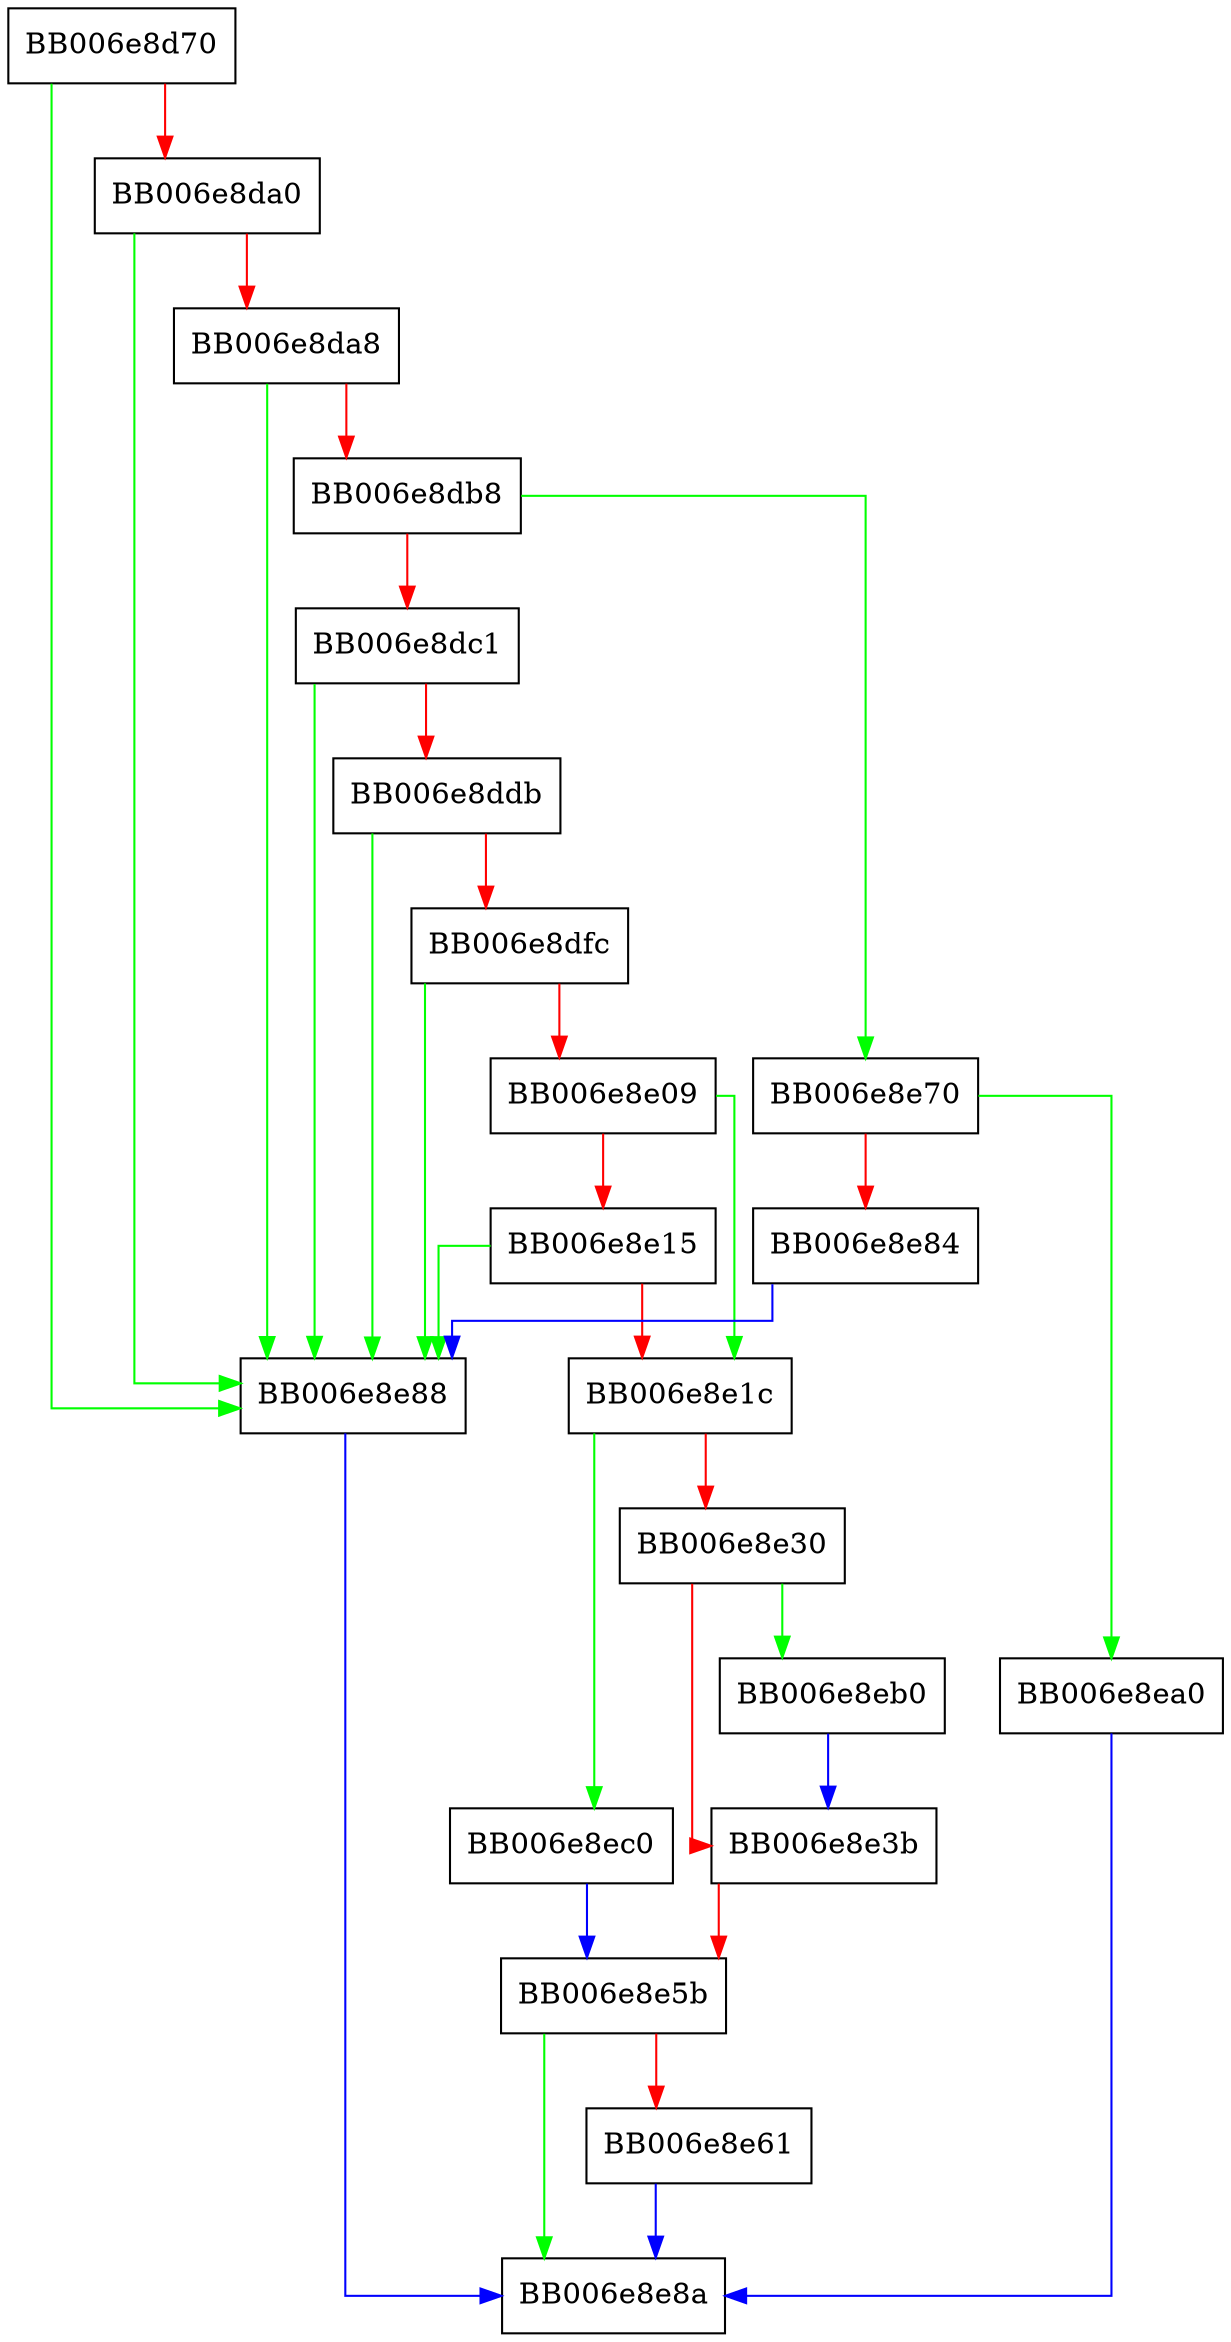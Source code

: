 digraph ecdsa_sign_message_final {
  node [shape="box"];
  graph [splines=ortho];
  BB006e8d70 -> BB006e8e88 [color="green"];
  BB006e8d70 -> BB006e8da0 [color="red"];
  BB006e8da0 -> BB006e8e88 [color="green"];
  BB006e8da0 -> BB006e8da8 [color="red"];
  BB006e8da8 -> BB006e8e88 [color="green"];
  BB006e8da8 -> BB006e8db8 [color="red"];
  BB006e8db8 -> BB006e8e70 [color="green"];
  BB006e8db8 -> BB006e8dc1 [color="red"];
  BB006e8dc1 -> BB006e8e88 [color="green"];
  BB006e8dc1 -> BB006e8ddb [color="red"];
  BB006e8ddb -> BB006e8e88 [color="green"];
  BB006e8ddb -> BB006e8dfc [color="red"];
  BB006e8dfc -> BB006e8e88 [color="green"];
  BB006e8dfc -> BB006e8e09 [color="red"];
  BB006e8e09 -> BB006e8e1c [color="green"];
  BB006e8e09 -> BB006e8e15 [color="red"];
  BB006e8e15 -> BB006e8e88 [color="green"];
  BB006e8e15 -> BB006e8e1c [color="red"];
  BB006e8e1c -> BB006e8ec0 [color="green"];
  BB006e8e1c -> BB006e8e30 [color="red"];
  BB006e8e30 -> BB006e8eb0 [color="green"];
  BB006e8e30 -> BB006e8e3b [color="red"];
  BB006e8e3b -> BB006e8e5b [color="red"];
  BB006e8e5b -> BB006e8e8a [color="green"];
  BB006e8e5b -> BB006e8e61 [color="red"];
  BB006e8e61 -> BB006e8e8a [color="blue"];
  BB006e8e70 -> BB006e8ea0 [color="green"];
  BB006e8e70 -> BB006e8e84 [color="red"];
  BB006e8e84 -> BB006e8e88 [color="blue"];
  BB006e8e88 -> BB006e8e8a [color="blue"];
  BB006e8ea0 -> BB006e8e8a [color="blue"];
  BB006e8eb0 -> BB006e8e3b [color="blue"];
  BB006e8ec0 -> BB006e8e5b [color="blue"];
}